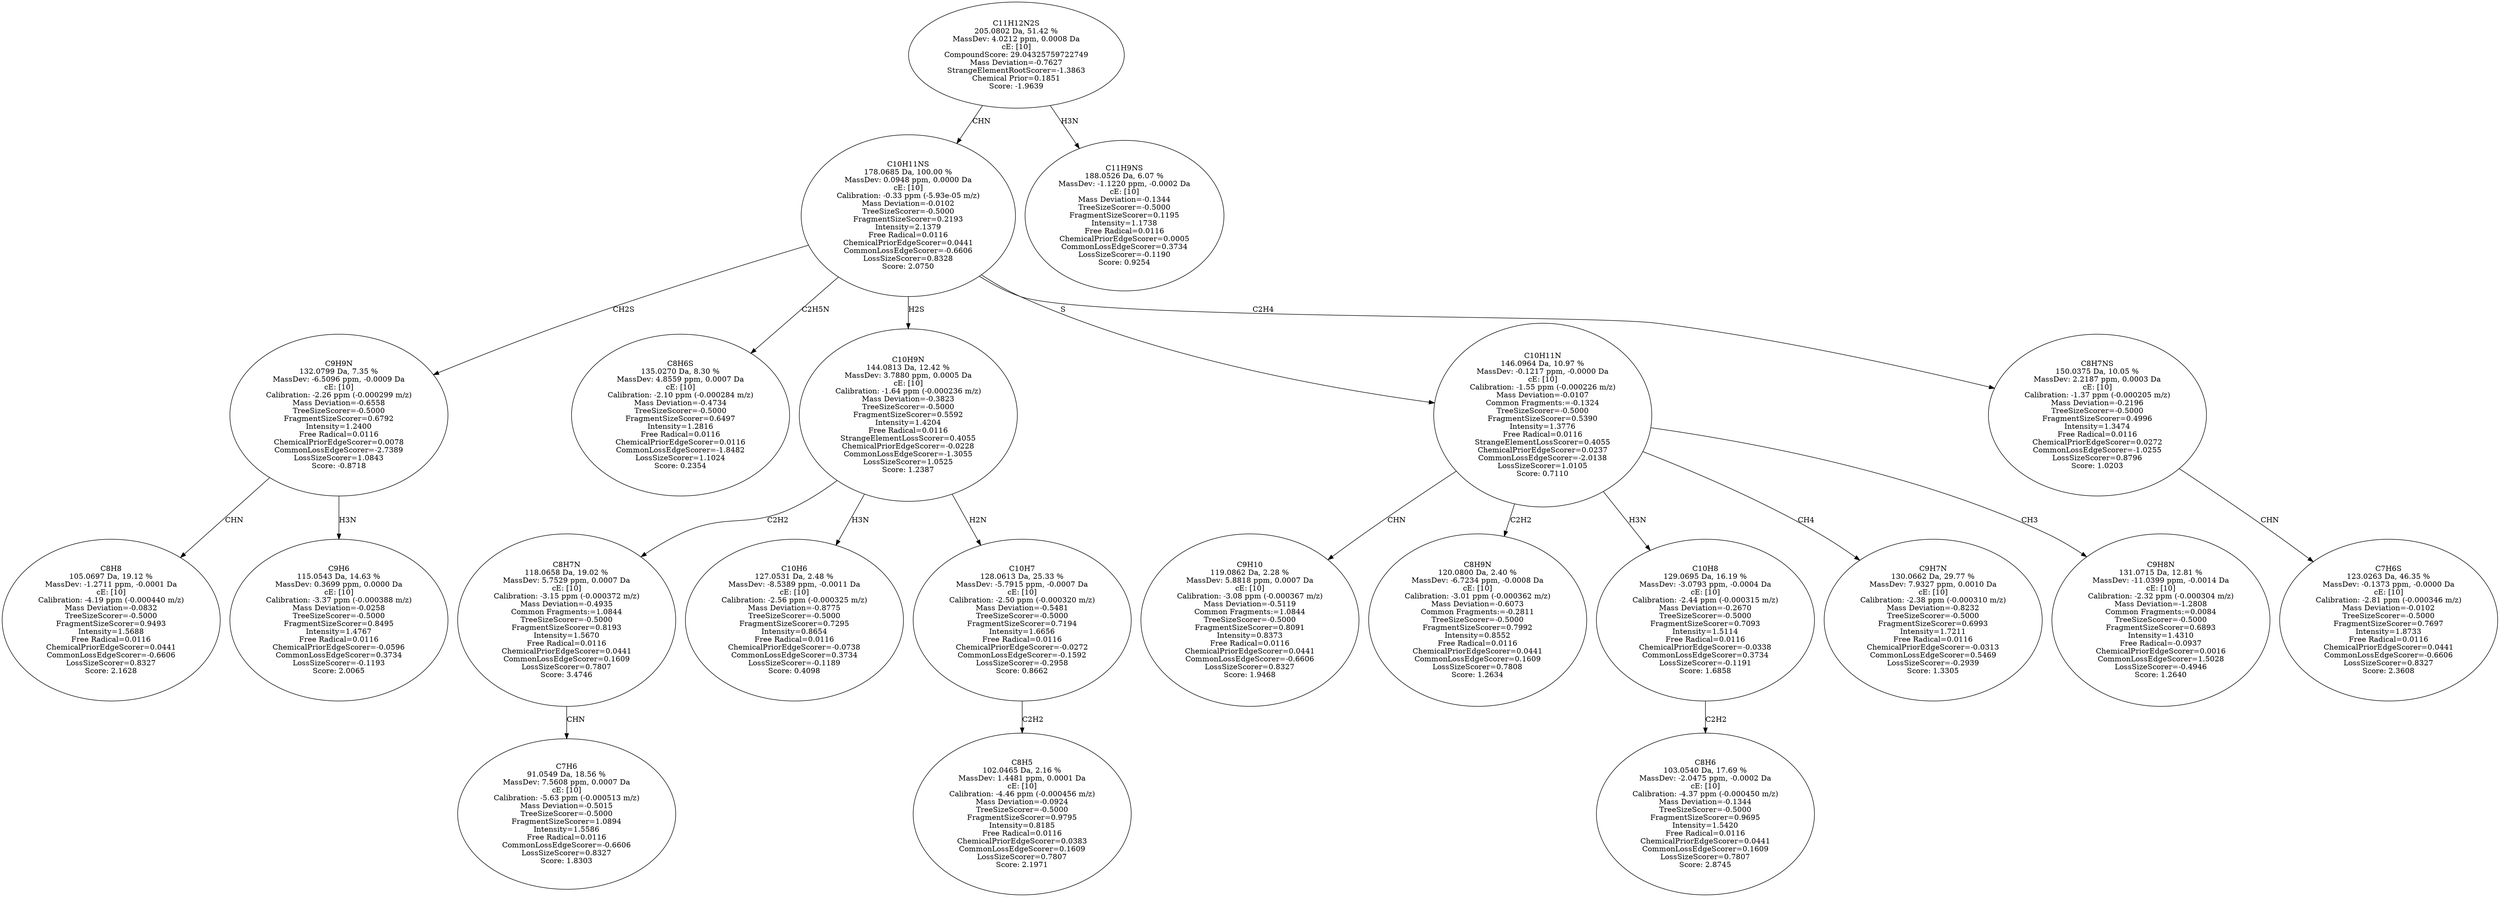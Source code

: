 strict digraph {
v1 [label="C8H8\n105.0697 Da, 19.12 %\nMassDev: -1.2711 ppm, -0.0001 Da\ncE: [10]\nCalibration: -4.19 ppm (-0.000440 m/z)\nMass Deviation=-0.0832\nTreeSizeScorer=-0.5000\nFragmentSizeScorer=0.9493\nIntensity=1.5688\nFree Radical=0.0116\nChemicalPriorEdgeScorer=0.0441\nCommonLossEdgeScorer=-0.6606\nLossSizeScorer=0.8327\nScore: 2.1628"];
v2 [label="C9H6\n115.0543 Da, 14.63 %\nMassDev: 0.3699 ppm, 0.0000 Da\ncE: [10]\nCalibration: -3.37 ppm (-0.000388 m/z)\nMass Deviation=-0.0258\nTreeSizeScorer=-0.5000\nFragmentSizeScorer=0.8495\nIntensity=1.4767\nFree Radical=0.0116\nChemicalPriorEdgeScorer=-0.0596\nCommonLossEdgeScorer=0.3734\nLossSizeScorer=-0.1193\nScore: 2.0065"];
v3 [label="C9H9N\n132.0799 Da, 7.35 %\nMassDev: -6.5096 ppm, -0.0009 Da\ncE: [10]\nCalibration: -2.26 ppm (-0.000299 m/z)\nMass Deviation=-0.6558\nTreeSizeScorer=-0.5000\nFragmentSizeScorer=0.6792\nIntensity=1.2400\nFree Radical=0.0116\nChemicalPriorEdgeScorer=0.0078\nCommonLossEdgeScorer=-2.7389\nLossSizeScorer=1.0843\nScore: -0.8718"];
v4 [label="C8H6S\n135.0270 Da, 8.30 %\nMassDev: 4.8559 ppm, 0.0007 Da\ncE: [10]\nCalibration: -2.10 ppm (-0.000284 m/z)\nMass Deviation=-0.4734\nTreeSizeScorer=-0.5000\nFragmentSizeScorer=0.6497\nIntensity=1.2816\nFree Radical=0.0116\nChemicalPriorEdgeScorer=0.0116\nCommonLossEdgeScorer=-1.8482\nLossSizeScorer=1.1024\nScore: 0.2354"];
v5 [label="C7H6\n91.0549 Da, 18.56 %\nMassDev: 7.5608 ppm, 0.0007 Da\ncE: [10]\nCalibration: -5.63 ppm (-0.000513 m/z)\nMass Deviation=-0.5015\nTreeSizeScorer=-0.5000\nFragmentSizeScorer=1.0894\nIntensity=1.5586\nFree Radical=0.0116\nCommonLossEdgeScorer=-0.6606\nLossSizeScorer=0.8327\nScore: 1.8303"];
v6 [label="C8H7N\n118.0658 Da, 19.02 %\nMassDev: 5.7529 ppm, 0.0007 Da\ncE: [10]\nCalibration: -3.15 ppm (-0.000372 m/z)\nMass Deviation=-0.4935\nCommon Fragments:=1.0844\nTreeSizeScorer=-0.5000\nFragmentSizeScorer=0.8193\nIntensity=1.5670\nFree Radical=0.0116\nChemicalPriorEdgeScorer=0.0441\nCommonLossEdgeScorer=0.1609\nLossSizeScorer=0.7807\nScore: 3.4746"];
v7 [label="C10H6\n127.0531 Da, 2.48 %\nMassDev: -8.5389 ppm, -0.0011 Da\ncE: [10]\nCalibration: -2.56 ppm (-0.000325 m/z)\nMass Deviation=-0.8775\nTreeSizeScorer=-0.5000\nFragmentSizeScorer=0.7295\nIntensity=0.8654\nFree Radical=0.0116\nChemicalPriorEdgeScorer=-0.0738\nCommonLossEdgeScorer=0.3734\nLossSizeScorer=-0.1189\nScore: 0.4098"];
v8 [label="C8H5\n102.0465 Da, 2.16 %\nMassDev: 1.4481 ppm, 0.0001 Da\ncE: [10]\nCalibration: -4.46 ppm (-0.000456 m/z)\nMass Deviation=-0.0924\nTreeSizeScorer=-0.5000\nFragmentSizeScorer=0.9795\nIntensity=0.8185\nFree Radical=0.0116\nChemicalPriorEdgeScorer=0.0383\nCommonLossEdgeScorer=0.1609\nLossSizeScorer=0.7807\nScore: 2.1971"];
v9 [label="C10H7\n128.0613 Da, 25.33 %\nMassDev: -5.7915 ppm, -0.0007 Da\ncE: [10]\nCalibration: -2.50 ppm (-0.000320 m/z)\nMass Deviation=-0.5481\nTreeSizeScorer=-0.5000\nFragmentSizeScorer=0.7194\nIntensity=1.6656\nFree Radical=0.0116\nChemicalPriorEdgeScorer=-0.0272\nCommonLossEdgeScorer=-0.1592\nLossSizeScorer=-0.2958\nScore: 0.8662"];
v10 [label="C10H9N\n144.0813 Da, 12.42 %\nMassDev: 3.7880 ppm, 0.0005 Da\ncE: [10]\nCalibration: -1.64 ppm (-0.000236 m/z)\nMass Deviation=-0.3823\nTreeSizeScorer=-0.5000\nFragmentSizeScorer=0.5592\nIntensity=1.4204\nFree Radical=0.0116\nStrangeElementLossScorer=0.4055\nChemicalPriorEdgeScorer=-0.0228\nCommonLossEdgeScorer=-1.3055\nLossSizeScorer=1.0525\nScore: 1.2387"];
v11 [label="C9H10\n119.0862 Da, 2.28 %\nMassDev: 5.8818 ppm, 0.0007 Da\ncE: [10]\nCalibration: -3.08 ppm (-0.000367 m/z)\nMass Deviation=-0.5119\nCommon Fragments:=1.0844\nTreeSizeScorer=-0.5000\nFragmentSizeScorer=0.8091\nIntensity=0.8373\nFree Radical=0.0116\nChemicalPriorEdgeScorer=0.0441\nCommonLossEdgeScorer=-0.6606\nLossSizeScorer=0.8327\nScore: 1.9468"];
v12 [label="C8H9N\n120.0800 Da, 2.40 %\nMassDev: -6.7234 ppm, -0.0008 Da\ncE: [10]\nCalibration: -3.01 ppm (-0.000362 m/z)\nMass Deviation=-0.6073\nCommon Fragments:=-0.2811\nTreeSizeScorer=-0.5000\nFragmentSizeScorer=0.7992\nIntensity=0.8552\nFree Radical=0.0116\nChemicalPriorEdgeScorer=0.0441\nCommonLossEdgeScorer=0.1609\nLossSizeScorer=0.7808\nScore: 1.2634"];
v13 [label="C8H6\n103.0540 Da, 17.69 %\nMassDev: -2.0475 ppm, -0.0002 Da\ncE: [10]\nCalibration: -4.37 ppm (-0.000450 m/z)\nMass Deviation=-0.1344\nTreeSizeScorer=-0.5000\nFragmentSizeScorer=0.9695\nIntensity=1.5420\nFree Radical=0.0116\nChemicalPriorEdgeScorer=0.0441\nCommonLossEdgeScorer=0.1609\nLossSizeScorer=0.7807\nScore: 2.8745"];
v14 [label="C10H8\n129.0695 Da, 16.19 %\nMassDev: -3.0793 ppm, -0.0004 Da\ncE: [10]\nCalibration: -2.44 ppm (-0.000315 m/z)\nMass Deviation=-0.2670\nTreeSizeScorer=-0.5000\nFragmentSizeScorer=0.7093\nIntensity=1.5114\nFree Radical=0.0116\nChemicalPriorEdgeScorer=-0.0338\nCommonLossEdgeScorer=0.3734\nLossSizeScorer=-0.1191\nScore: 1.6858"];
v15 [label="C9H7N\n130.0662 Da, 29.77 %\nMassDev: 7.9327 ppm, 0.0010 Da\ncE: [10]\nCalibration: -2.38 ppm (-0.000310 m/z)\nMass Deviation=-0.8232\nTreeSizeScorer=-0.5000\nFragmentSizeScorer=0.6993\nIntensity=1.7211\nFree Radical=0.0116\nChemicalPriorEdgeScorer=-0.0313\nCommonLossEdgeScorer=0.5469\nLossSizeScorer=-0.2939\nScore: 1.3305"];
v16 [label="C9H8N\n131.0715 Da, 12.81 %\nMassDev: -11.0399 ppm, -0.0014 Da\ncE: [10]\nCalibration: -2.32 ppm (-0.000304 m/z)\nMass Deviation=-1.2808\nCommon Fragments:=0.0084\nTreeSizeScorer=-0.5000\nFragmentSizeScorer=0.6893\nIntensity=1.4310\nFree Radical=-0.0937\nChemicalPriorEdgeScorer=0.0016\nCommonLossEdgeScorer=1.5028\nLossSizeScorer=-0.4946\nScore: 1.2640"];
v17 [label="C10H11N\n146.0964 Da, 10.97 %\nMassDev: -0.1217 ppm, -0.0000 Da\ncE: [10]\nCalibration: -1.55 ppm (-0.000226 m/z)\nMass Deviation=-0.0107\nCommon Fragments:=-0.1324\nTreeSizeScorer=-0.5000\nFragmentSizeScorer=0.5390\nIntensity=1.3776\nFree Radical=0.0116\nStrangeElementLossScorer=0.4055\nChemicalPriorEdgeScorer=0.0237\nCommonLossEdgeScorer=-2.0138\nLossSizeScorer=1.0105\nScore: 0.7110"];
v18 [label="C7H6S\n123.0263 Da, 46.35 %\nMassDev: -0.1373 ppm, -0.0000 Da\ncE: [10]\nCalibration: -2.81 ppm (-0.000346 m/z)\nMass Deviation=-0.0102\nTreeSizeScorer=-0.5000\nFragmentSizeScorer=0.7697\nIntensity=1.8733\nFree Radical=0.0116\nChemicalPriorEdgeScorer=0.0441\nCommonLossEdgeScorer=-0.6606\nLossSizeScorer=0.8327\nScore: 2.3608"];
v19 [label="C8H7NS\n150.0375 Da, 10.05 %\nMassDev: 2.2187 ppm, 0.0003 Da\ncE: [10]\nCalibration: -1.37 ppm (-0.000205 m/z)\nMass Deviation=-0.2196\nTreeSizeScorer=-0.5000\nFragmentSizeScorer=0.4996\nIntensity=1.3474\nFree Radical=0.0116\nChemicalPriorEdgeScorer=0.0272\nCommonLossEdgeScorer=-1.0255\nLossSizeScorer=0.8796\nScore: 1.0203"];
v20 [label="C10H11NS\n178.0685 Da, 100.00 %\nMassDev: 0.0948 ppm, 0.0000 Da\ncE: [10]\nCalibration: -0.33 ppm (-5.93e-05 m/z)\nMass Deviation=-0.0102\nTreeSizeScorer=-0.5000\nFragmentSizeScorer=0.2193\nIntensity=2.1379\nFree Radical=0.0116\nChemicalPriorEdgeScorer=0.0441\nCommonLossEdgeScorer=-0.6606\nLossSizeScorer=0.8328\nScore: 2.0750"];
v21 [label="C11H9NS\n188.0526 Da, 6.07 %\nMassDev: -1.1220 ppm, -0.0002 Da\ncE: [10]\nMass Deviation=-0.1344\nTreeSizeScorer=-0.5000\nFragmentSizeScorer=0.1195\nIntensity=1.1738\nFree Radical=0.0116\nChemicalPriorEdgeScorer=0.0005\nCommonLossEdgeScorer=0.3734\nLossSizeScorer=-0.1190\nScore: 0.9254"];
v22 [label="C11H12N2S\n205.0802 Da, 51.42 %\nMassDev: 4.0212 ppm, 0.0008 Da\ncE: [10]\nCompoundScore: 29.04325759722749\nMass Deviation=-0.7627\nStrangeElementRootScorer=-1.3863\nChemical Prior=0.1851\nScore: -1.9639"];
v3 -> v1 [label="CHN"];
v3 -> v2 [label="H3N"];
v20 -> v3 [label="CH2S"];
v20 -> v4 [label="C2H5N"];
v6 -> v5 [label="CHN"];
v10 -> v6 [label="C2H2"];
v10 -> v7 [label="H3N"];
v9 -> v8 [label="C2H2"];
v10 -> v9 [label="H2N"];
v20 -> v10 [label="H2S"];
v17 -> v11 [label="CHN"];
v17 -> v12 [label="C2H2"];
v14 -> v13 [label="C2H2"];
v17 -> v14 [label="H3N"];
v17 -> v15 [label="CH4"];
v17 -> v16 [label="CH3"];
v20 -> v17 [label="S"];
v19 -> v18 [label="CHN"];
v20 -> v19 [label="C2H4"];
v22 -> v20 [label="CHN"];
v22 -> v21 [label="H3N"];
}